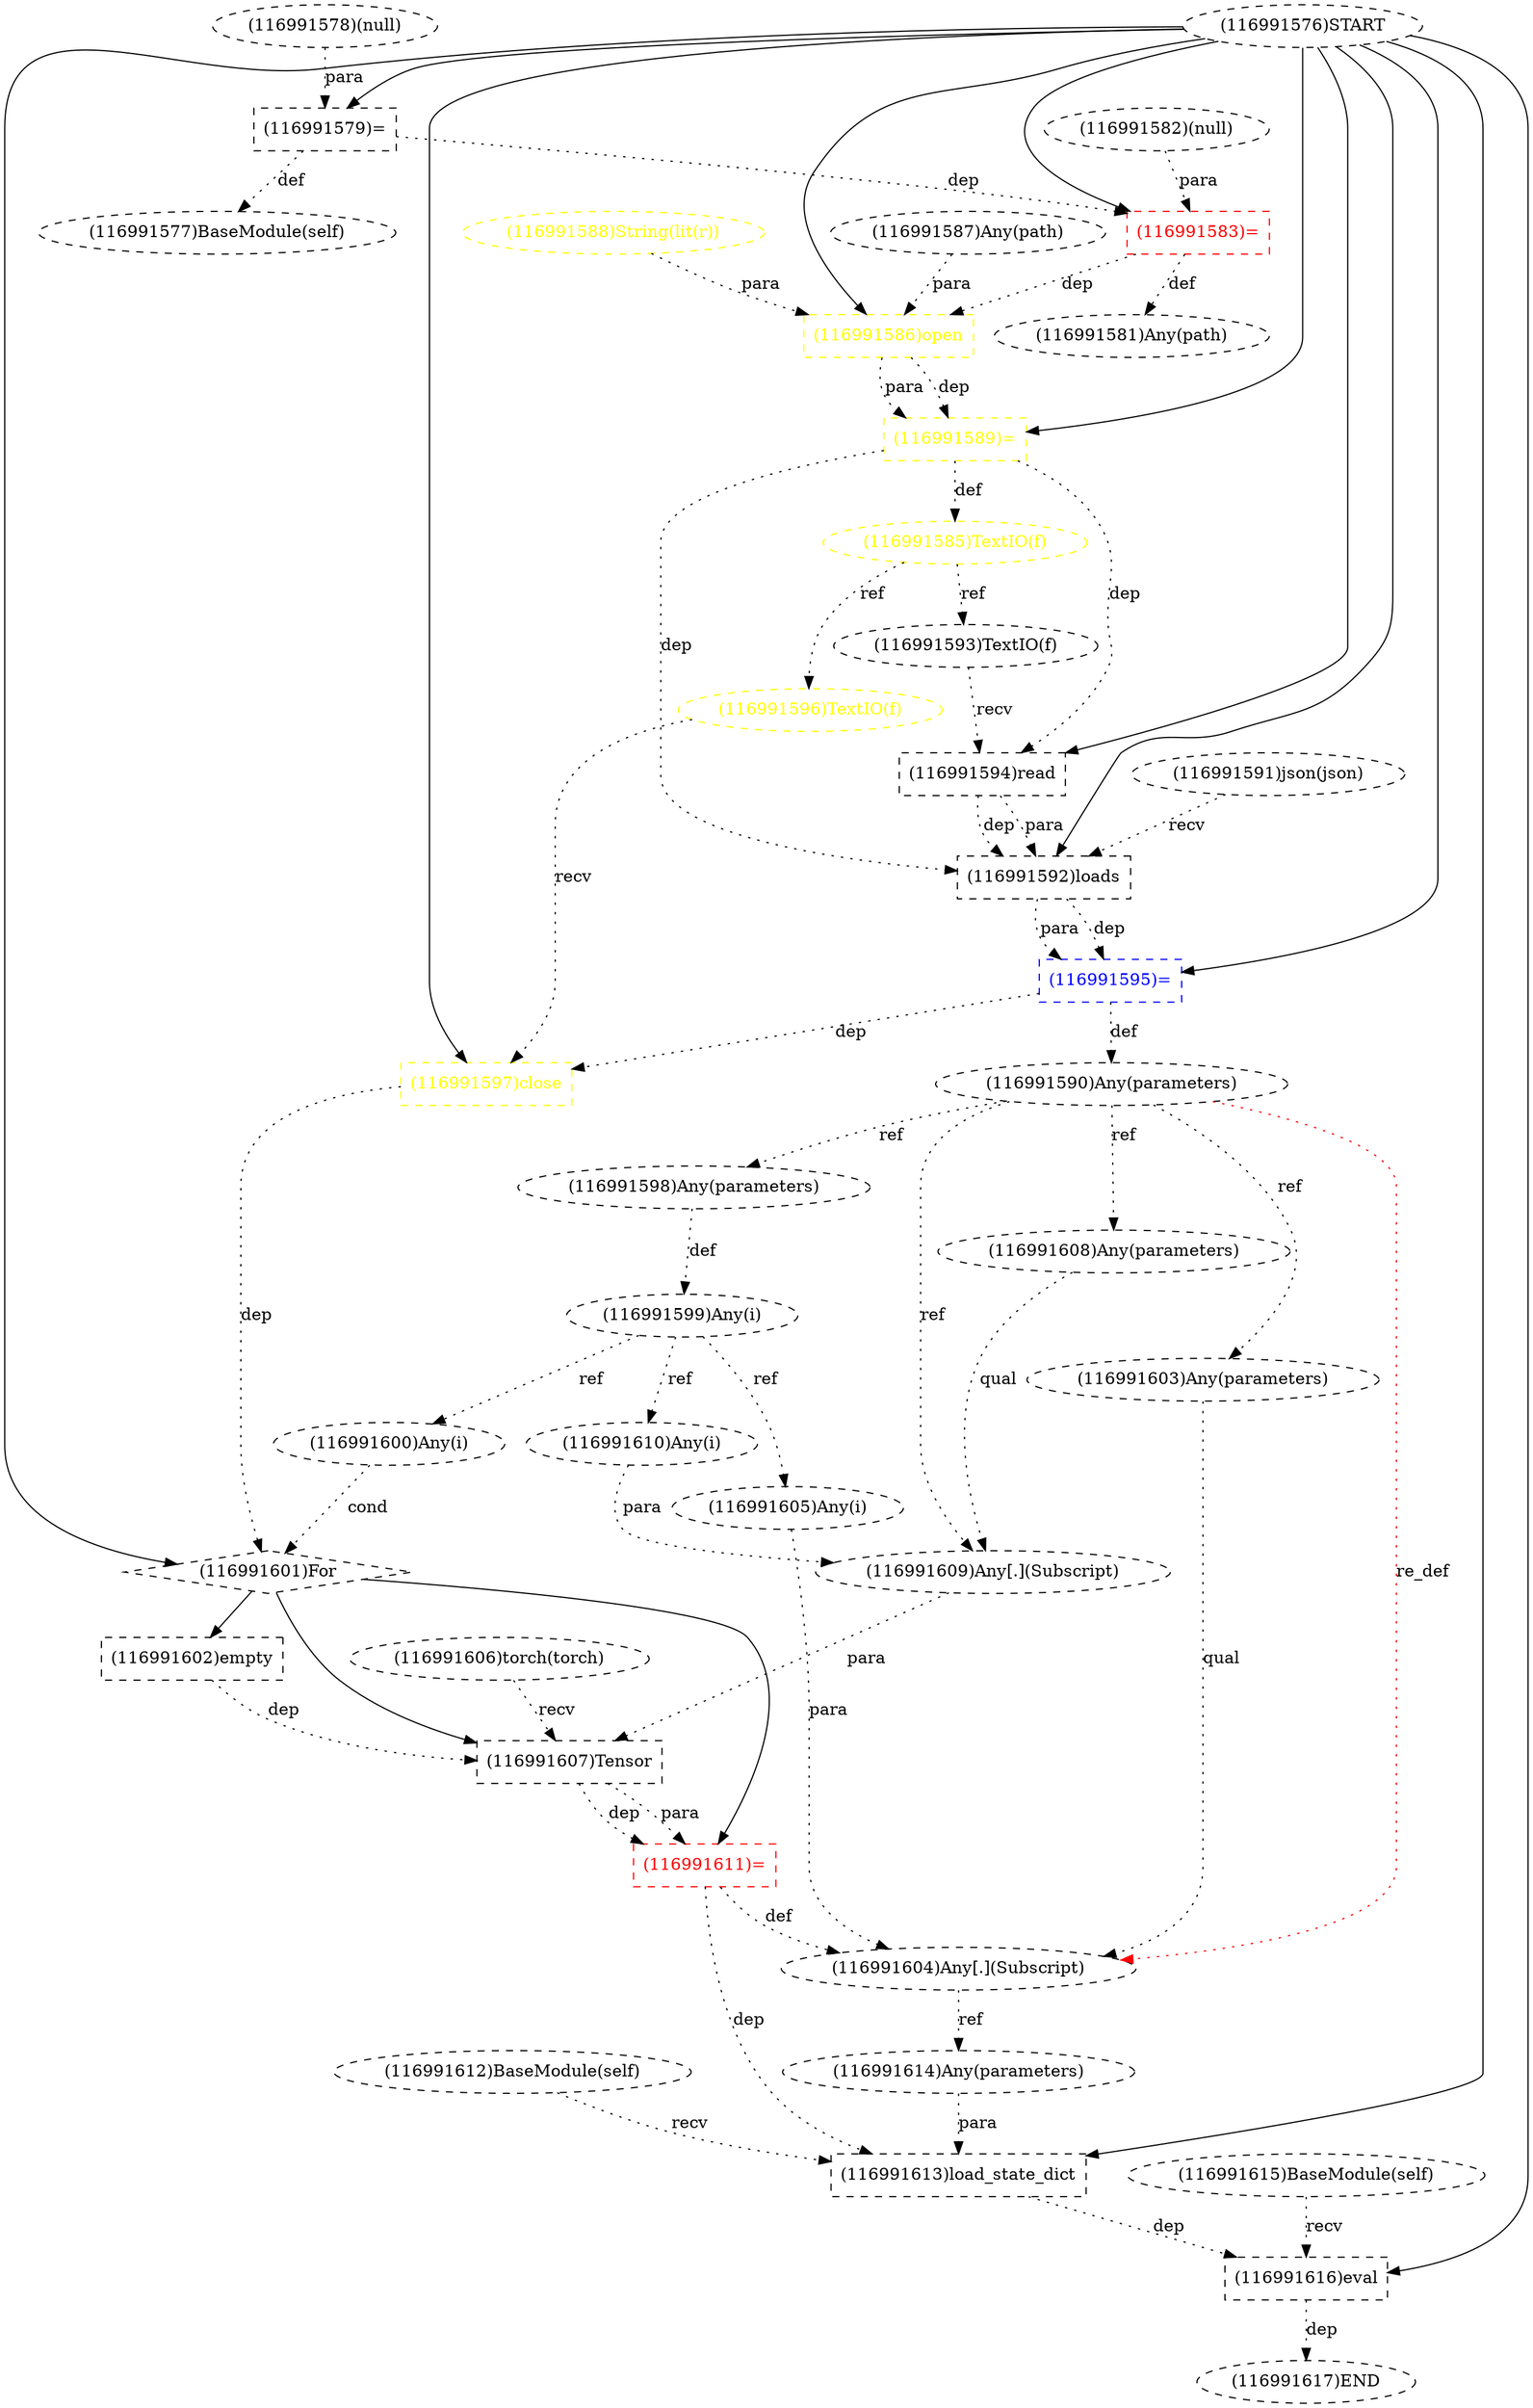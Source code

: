 digraph G {
1 [label="(116991608)Any(parameters)" shape=ellipse style=dashed]
2 [label="(116991595)=" shape=box style=dashed color=blue fontcolor=blue]
3 [label="(116991607)Tensor" shape=box style=dashed]
4 [label="(116991605)Any(i)" shape=ellipse style=dashed]
5 [label="(116991594)read" shape=box style=dashed]
6 [label="(116991583)=" shape=box style=dashed color=red fontcolor=red]
7 [label="(116991598)Any(parameters)" shape=ellipse style=dashed]
8 [label="(116991613)load_state_dict" shape=box style=dashed]
9 [label="(116991585)TextIO(f)" shape=ellipse style=dashed color=yellow fontcolor=yellow]
10 [label="(116991606)torch(torch)" shape=ellipse style=dashed]
11 [label="(116991604)Any[.](Subscript)" shape=ellipse style=dashed]
12 [label="(116991578)(null)" shape=ellipse style=dashed]
13 [label="(116991586)open" shape=box style=dashed color=yellow fontcolor=yellow]
14 [label="(116991599)Any(i)" shape=ellipse style=dashed]
15 [label="(116991588)String(lit(r))" shape=ellipse style=dashed color=yellow fontcolor=yellow]
16 [label="(116991611)=" shape=box style=dashed color=red fontcolor=red]
17 [label="(116991579)=" shape=box style=dashed color=black fontcolor=black]
18 [label="(116991593)TextIO(f)" shape=ellipse style=dashed]
19 [label="(116991597)close" shape=box style=dashed color=yellow fontcolor=yellow]
20 [label="(116991603)Any(parameters)" shape=ellipse style=dashed]
21 [label="(116991615)BaseModule(self)" shape=ellipse style=dashed]
22 [label="(116991612)BaseModule(self)" shape=ellipse style=dashed]
23 [label="(116991617)END" style=dashed]
24 [label="(116991609)Any[.](Subscript)" shape=ellipse style=dashed]
25 [label="(116991601)For" shape=diamond style=dashed]
26 [label="(116991577)BaseModule(self)" shape=ellipse style=dashed]
27 [label="(116991581)Any(path)" shape=ellipse style=dashed]
28 [label="(116991582)(null)" shape=ellipse style=dashed]
29 [label="(116991590)Any(parameters)" shape=ellipse style=dashed]
30 [label="(116991589)=" shape=box style=dashed color=yellow fontcolor=yellow]
31 [label="(116991610)Any(i)" shape=ellipse style=dashed]
32 [label="(116991587)Any(path)" shape=ellipse style=dashed]
33 [label="(116991591)json(json)" shape=ellipse style=dashed]
34 [label="(116991592)loads" shape=box style=dashed]
35 [label="(116991602)empty" shape=box style=dashed]
36 [label="(116991614)Any(parameters)" shape=ellipse style=dashed]
37 [label="(116991600)Any(i)" shape=ellipse style=dashed]
38 [label="(116991596)TextIO(f)" shape=ellipse style=dashed color=yellow fontcolor=yellow]
39 [label="(116991616)eval" shape=box style=dashed]
40 [label="(116991576)START" style=dashed]
29 -> 1 [label="ref" style=dotted];
40 -> 2 [label="" style=solid];
34 -> 2 [label="dep" style=dotted];
34 -> 2 [label="para" style=dotted];
25 -> 3 [label="" style=solid];
10 -> 3 [label="recv" style=dotted];
24 -> 3 [label="para" style=dotted];
35 -> 3 [label="dep" style=dotted];
14 -> 4 [label="ref" style=dotted];
40 -> 5 [label="" style=solid];
18 -> 5 [label="recv" style=dotted];
30 -> 5 [label="dep" style=dotted];
40 -> 6 [label="" style=solid];
28 -> 6 [label="para" style=dotted];
17 -> 6 [label="dep" style=dotted];
29 -> 7 [label="ref" style=dotted];
40 -> 8 [label="" style=solid];
22 -> 8 [label="recv" style=dotted];
36 -> 8 [label="para" style=dotted];
16 -> 8 [label="dep" style=dotted];
30 -> 9 [label="def" style=dotted];
20 -> 11 [label="qual" style=dotted];
4 -> 11 [label="para" style=dotted];
16 -> 11 [label="def" style=dotted];
29 -> 11 [label="re_def" style=dotted color=red];
40 -> 13 [label="" style=solid];
32 -> 13 [label="para" style=dotted];
15 -> 13 [label="para" style=dotted];
6 -> 13 [label="dep" style=dotted];
7 -> 14 [label="def" style=dotted];
25 -> 16 [label="" style=solid];
3 -> 16 [label="dep" style=dotted];
3 -> 16 [label="para" style=dotted];
40 -> 17 [label="" style=solid];
12 -> 17 [label="para" style=dotted];
9 -> 18 [label="ref" style=dotted];
40 -> 19 [label="" style=solid];
38 -> 19 [label="recv" style=dotted];
2 -> 19 [label="dep" style=dotted];
29 -> 20 [label="ref" style=dotted];
39 -> 23 [label="dep" style=dotted];
1 -> 24 [label="qual" style=dotted];
31 -> 24 [label="para" style=dotted];
29 -> 24 [label="ref" style=dotted];
40 -> 25 [label="" style=solid];
37 -> 25 [label="cond" style=dotted];
19 -> 25 [label="dep" style=dotted];
17 -> 26 [label="def" style=dotted];
6 -> 27 [label="def" style=dotted];
2 -> 29 [label="def" style=dotted];
40 -> 30 [label="" style=solid];
13 -> 30 [label="dep" style=dotted];
13 -> 30 [label="para" style=dotted];
14 -> 31 [label="ref" style=dotted];
40 -> 34 [label="" style=solid];
33 -> 34 [label="recv" style=dotted];
5 -> 34 [label="dep" style=dotted];
5 -> 34 [label="para" style=dotted];
30 -> 34 [label="dep" style=dotted];
25 -> 35 [label="" style=solid];
11 -> 36 [label="ref" style=dotted];
14 -> 37 [label="ref" style=dotted];
9 -> 38 [label="ref" style=dotted];
40 -> 39 [label="" style=solid];
21 -> 39 [label="recv" style=dotted];
8 -> 39 [label="dep" style=dotted];
}